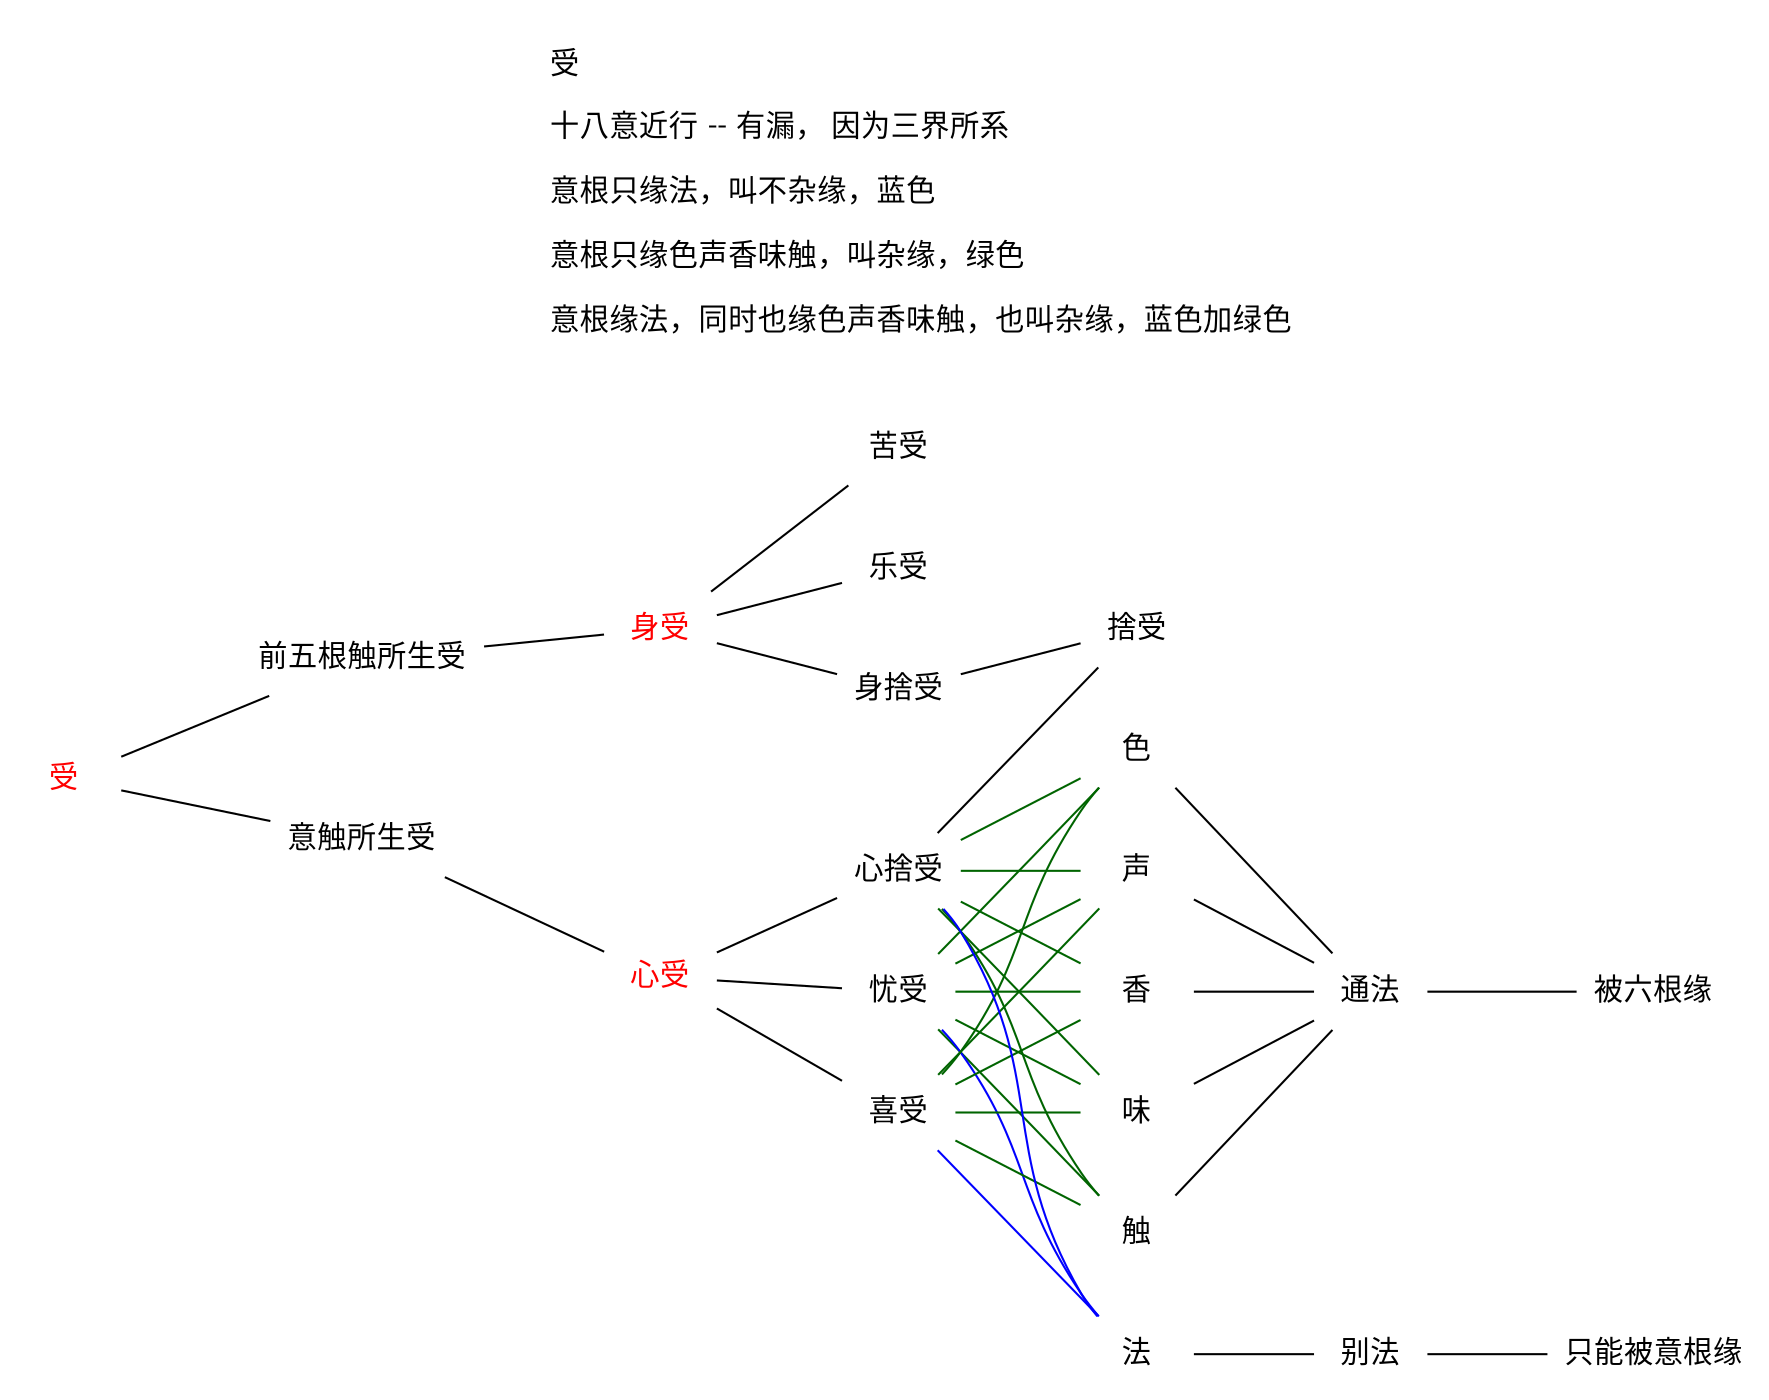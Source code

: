 graph 世间品 {
    layout = dot
    rankdir = LR
    splines=true
    ranksep="0.8"
    nodesep="0.3"
    node [shape = none ]
    
    labelloc = t
    label = "
            受\l 
            十八意近行 -- 有漏， 因为三界所系\l
            意根只缘法，叫不杂缘，蓝色\l
            意根只缘色声香味触，叫杂缘，绿色\l
            意根缘法，同时也缘色声香味触，也叫杂缘，蓝色加绿色\l
            "    
    受 [fontcolor = red]
    身受 [fontcolor = red]
    心受 [fontcolor = red]

    受 -- {前五根触所生受,意触所生受}  
    前五根触所生受 -- 身受 -- {苦受,乐受,身捨受}
    意触所生受 -- 心受 -- {忧受,喜受,心捨受}
    {身捨受,心捨受} -- 捨受
    {忧受,喜受,心捨受} -- {色,声,香,味,触} [color = darkgreen ]
    {忧受,喜受,心捨受} -- 法 [color = blue ]
    {色,声,香,味,触} -- 通法 -- 被六根缘
    法 -- 别法 -- 只能被意根缘

    {rank = same 色 -- 声 -- 香 -- 味 -- 触 -- 法 [style=invis]}
    {rank = same 忧受 -- 喜受 [style=invis]}

}